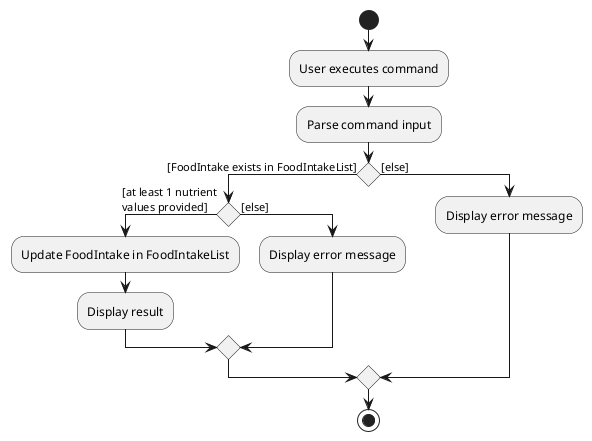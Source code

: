@startuml
'https://plantuml.com/activity-diagram-beta

start
:User executes command;
:Parse command input;
if () then ([FoodIntake exists in FoodIntakeList])
  if () then ([at least 1 nutrient\nvalues provided])
    :Update FoodIntake in FoodIntakeList;
    :Display result;
  else ([else])
    :Display error message;
  endif
else ([else])
  :Display error message;
endif
stop

@enduml
